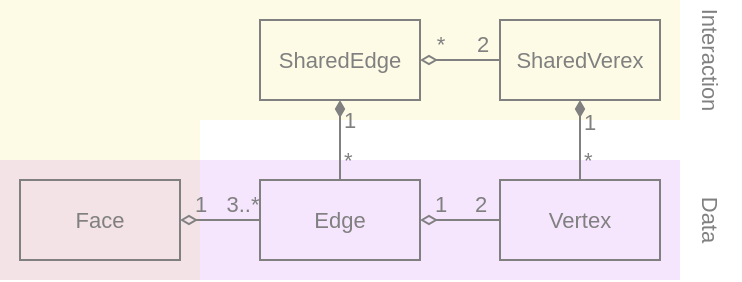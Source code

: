 <mxfile scale="4" border="0">
    <diagram id="woBObCVOX6_ovj5UqUiK" name="Page-1">
        <mxGraphModel dx="342" dy="249" grid="0" gridSize="10" guides="1" tooltips="1" connect="1" arrows="1" fold="1" page="0" pageScale="1" pageWidth="850" pageHeight="1100" background="none" math="0" shadow="0">
            <root>
                <mxCell id="0"/>
                <mxCell id="1" parent="0"/>
                <mxCell id="41" value="" style="shape=corner;whiteSpace=wrap;html=1;labelBackgroundColor=none;fontFamily=Helvetica;fontSize=11;fontColor=#808080;dx=100;dy=60;strokeColor=none;fillColor=#E6D600;opacity=10;" vertex="1" parent="1">
                    <mxGeometry x="150" y="350" width="340" height="140" as="geometry"/>
                </mxCell>
                <mxCell id="42" value="" style="rounded=0;whiteSpace=wrap;html=1;labelBackgroundColor=none;fontFamily=Helvetica;fontSize=11;fontColor=#808080;fillColor=#A100E6;opacity=10;strokeColor=none;" vertex="1" parent="1">
                    <mxGeometry x="150" y="430" width="340" height="60" as="geometry"/>
                </mxCell>
                <mxCell id="6" value="" style="edgeStyle=orthogonalEdgeStyle;shape=connector;rounded=0;html=1;labelBackgroundColor=default;strokeColor=#808080;fontFamily=Helvetica;fontSize=11;fontColor=#808080;endArrow=none;endFill=0;startArrow=diamondThin;startFill=1;" parent="1" source="2" target="5" edge="1">
                    <mxGeometry relative="1" as="geometry"/>
                </mxCell>
                <mxCell id="13" value="1" style="edgeLabel;align=left;verticalAlign=middle;resizable=0;points=[];fontSize=11;fontFamily=Helvetica;fontColor=#808080;labelBackgroundColor=none;html=1;" parent="6" vertex="1" connectable="0">
                    <mxGeometry x="-0.681" relative="1" as="geometry">
                        <mxPoint y="4" as="offset"/>
                    </mxGeometry>
                </mxCell>
                <mxCell id="14" value="*" style="edgeLabel;align=left;verticalAlign=middle;resizable=0;points=[];fontSize=11;fontFamily=Helvetica;fontColor=#808080;labelBackgroundColor=none;html=1;" parent="6" vertex="1" connectable="0">
                    <mxGeometry x="0.74" relative="1" as="geometry">
                        <mxPoint y="-5" as="offset"/>
                    </mxGeometry>
                </mxCell>
                <mxCell id="2" value="SharedVerex" style="rounded=0;whiteSpace=wrap;html=1;fillColor=none;strokeColor=#808080;fontColor=#808080;fontFamily=Helvetica;fontSize=11;" parent="1" vertex="1">
                    <mxGeometry x="400" y="360" width="80" height="40" as="geometry"/>
                </mxCell>
                <mxCell id="4" style="edgeStyle=orthogonalEdgeStyle;html=1;fontFamily=Helvetica;fontSize=11;fontColor=#808080;endArrow=none;endFill=0;rounded=0;strokeColor=#808080;startArrow=diamondThin;startFill=0;" parent="1" source="3" target="2" edge="1">
                    <mxGeometry relative="1" as="geometry"/>
                </mxCell>
                <mxCell id="11" value="2" style="edgeLabel;align=center;verticalAlign=bottom;resizable=0;points=[];fontSize=11;fontFamily=Helvetica;fontColor=#808080;labelBackgroundColor=none;html=1;" parent="4" vertex="1" connectable="0">
                    <mxGeometry x="0.622" y="-1" relative="1" as="geometry">
                        <mxPoint x="-2" y="-1" as="offset"/>
                    </mxGeometry>
                </mxCell>
                <mxCell id="12" value="*" style="edgeLabel;align=center;verticalAlign=bottom;resizable=0;points=[];fontSize=11;fontFamily=Helvetica;fontColor=#808080;labelBackgroundColor=none;html=1;" parent="4" vertex="1" connectable="0">
                    <mxGeometry x="-0.667" relative="1" as="geometry">
                        <mxPoint x="3" as="offset"/>
                    </mxGeometry>
                </mxCell>
                <mxCell id="28" value="" style="edgeStyle=orthogonalEdgeStyle;shape=connector;rounded=0;html=1;labelBackgroundColor=default;strokeColor=#808080;fontFamily=Helvetica;fontSize=11;fontColor=#808080;startArrow=diamondThin;startFill=1;endArrow=none;endFill=0;" edge="1" parent="1" source="3" target="27">
                    <mxGeometry relative="1" as="geometry"/>
                </mxCell>
                <mxCell id="32" value="1" style="edgeLabel;html=1;align=left;verticalAlign=middle;resizable=0;points=[];fontSize=11;fontFamily=Helvetica;fontColor=#808080;labelBackgroundColor=none;" vertex="1" connectable="0" parent="28">
                    <mxGeometry x="-0.344" y="1" relative="1" as="geometry">
                        <mxPoint x="-1" y="-3" as="offset"/>
                    </mxGeometry>
                </mxCell>
                <mxCell id="33" value="*" style="edgeLabel;html=1;align=left;verticalAlign=middle;resizable=0;points=[];fontSize=11;fontFamily=Helvetica;fontColor=#808080;labelBackgroundColor=none;" vertex="1" connectable="0" parent="28">
                    <mxGeometry x="0.628" y="1" relative="1" as="geometry">
                        <mxPoint x="-1" y="-3" as="offset"/>
                    </mxGeometry>
                </mxCell>
                <mxCell id="3" value="SharedEdge" style="rounded=0;whiteSpace=wrap;html=1;fillColor=none;strokeColor=#808080;fontColor=#808080;fontFamily=Helvetica;fontSize=11;" parent="1" vertex="1">
                    <mxGeometry x="280" y="360" width="80" height="40" as="geometry"/>
                </mxCell>
                <mxCell id="5" value="Vertex" style="rounded=0;whiteSpace=wrap;html=1;fillColor=none;strokeColor=#808080;fontColor=#808080;fontFamily=Helvetica;fontSize=11;" parent="1" vertex="1">
                    <mxGeometry x="400" y="440" width="80" height="40" as="geometry"/>
                </mxCell>
                <mxCell id="20" value="Face" style="rounded=0;whiteSpace=wrap;html=1;fillColor=none;strokeColor=#808080;fontColor=#808080;fontFamily=Helvetica;fontSize=11;" parent="1" vertex="1">
                    <mxGeometry x="160" y="440" width="80" height="40" as="geometry"/>
                </mxCell>
                <mxCell id="34" style="edgeStyle=orthogonalEdgeStyle;shape=connector;rounded=0;html=1;labelBackgroundColor=default;strokeColor=#808080;fontFamily=Helvetica;fontSize=11;fontColor=#808080;startArrow=diamondThin;startFill=0;endArrow=none;endFill=0;" edge="1" parent="1" source="27" target="5">
                    <mxGeometry relative="1" as="geometry"/>
                </mxCell>
                <mxCell id="35" value="1" style="edgeLabel;html=1;align=center;verticalAlign=bottom;resizable=0;points=[];fontSize=11;fontFamily=Helvetica;fontColor=#808080;labelBackgroundColor=none;" vertex="1" connectable="0" parent="34">
                    <mxGeometry x="-0.673" relative="1" as="geometry">
                        <mxPoint x="3" as="offset"/>
                    </mxGeometry>
                </mxCell>
                <mxCell id="36" value="2" style="edgeLabel;html=1;align=center;verticalAlign=bottom;resizable=0;points=[];fontSize=11;fontFamily=Helvetica;fontColor=#808080;labelBackgroundColor=none;" vertex="1" connectable="0" parent="34">
                    <mxGeometry x="0.704" y="-1" relative="1" as="geometry">
                        <mxPoint x="-4" y="-1" as="offset"/>
                    </mxGeometry>
                </mxCell>
                <mxCell id="27" value="Edge" style="rounded=0;whiteSpace=wrap;html=1;fillColor=none;strokeColor=#808080;fontColor=#808080;fontFamily=Helvetica;fontSize=11;" vertex="1" parent="1">
                    <mxGeometry x="280" y="440" width="80" height="40" as="geometry"/>
                </mxCell>
                <mxCell id="29" style="edgeStyle=orthogonalEdgeStyle;shape=connector;rounded=0;html=1;labelBackgroundColor=default;strokeColor=#808080;fontFamily=Helvetica;fontSize=11;fontColor=#808080;startArrow=diamondThin;startFill=0;endArrow=none;endFill=0;" edge="1" parent="1" source="20" target="27">
                    <mxGeometry relative="1" as="geometry">
                        <mxPoint x="250" y="390" as="sourcePoint"/>
                        <mxPoint x="290" y="390" as="targetPoint"/>
                        <Array as="points">
                            <mxPoint x="200" y="460"/>
                        </Array>
                    </mxGeometry>
                </mxCell>
                <mxCell id="30" value="3..*" style="edgeLabel;align=center;verticalAlign=bottom;resizable=0;points=[];fontSize=11;fontFamily=Helvetica;fontColor=#808080;labelBackgroundColor=none;spacing=2;spacingTop=0;spacingLeft=0;spacingRight=0;html=1;" vertex="1" connectable="0" parent="29">
                    <mxGeometry x="0.714" relative="1" as="geometry">
                        <mxPoint x="-4" as="offset"/>
                    </mxGeometry>
                </mxCell>
                <mxCell id="31" value="1" style="edgeLabel;html=1;align=center;verticalAlign=bottom;resizable=0;points=[];fontSize=11;fontFamily=Helvetica;fontColor=#808080;labelBackgroundColor=none;" vertex="1" connectable="0" parent="29">
                    <mxGeometry x="-0.408" y="-1" relative="1" as="geometry">
                        <mxPoint x="-2" y="-1" as="offset"/>
                    </mxGeometry>
                </mxCell>
                <mxCell id="43" value="Interaction" style="text;html=1;strokeColor=none;fillColor=none;align=center;verticalAlign=middle;whiteSpace=wrap;rounded=0;labelBackgroundColor=none;fontFamily=Helvetica;fontSize=11;fontColor=#808080;opacity=10;horizontal=0;rotation=-180;" vertex="1" parent="1">
                    <mxGeometry x="490" y="350" width="30" height="60" as="geometry"/>
                </mxCell>
                <mxCell id="44" value="Data" style="text;html=1;strokeColor=none;fillColor=none;align=center;verticalAlign=middle;whiteSpace=wrap;rounded=0;labelBackgroundColor=none;fontFamily=Helvetica;fontSize=11;fontColor=#808080;opacity=10;horizontal=0;rotation=-180;" vertex="1" parent="1">
                    <mxGeometry x="490" y="430" width="30" height="60" as="geometry"/>
                </mxCell>
            </root>
        </mxGraphModel>
    </diagram>
</mxfile>
